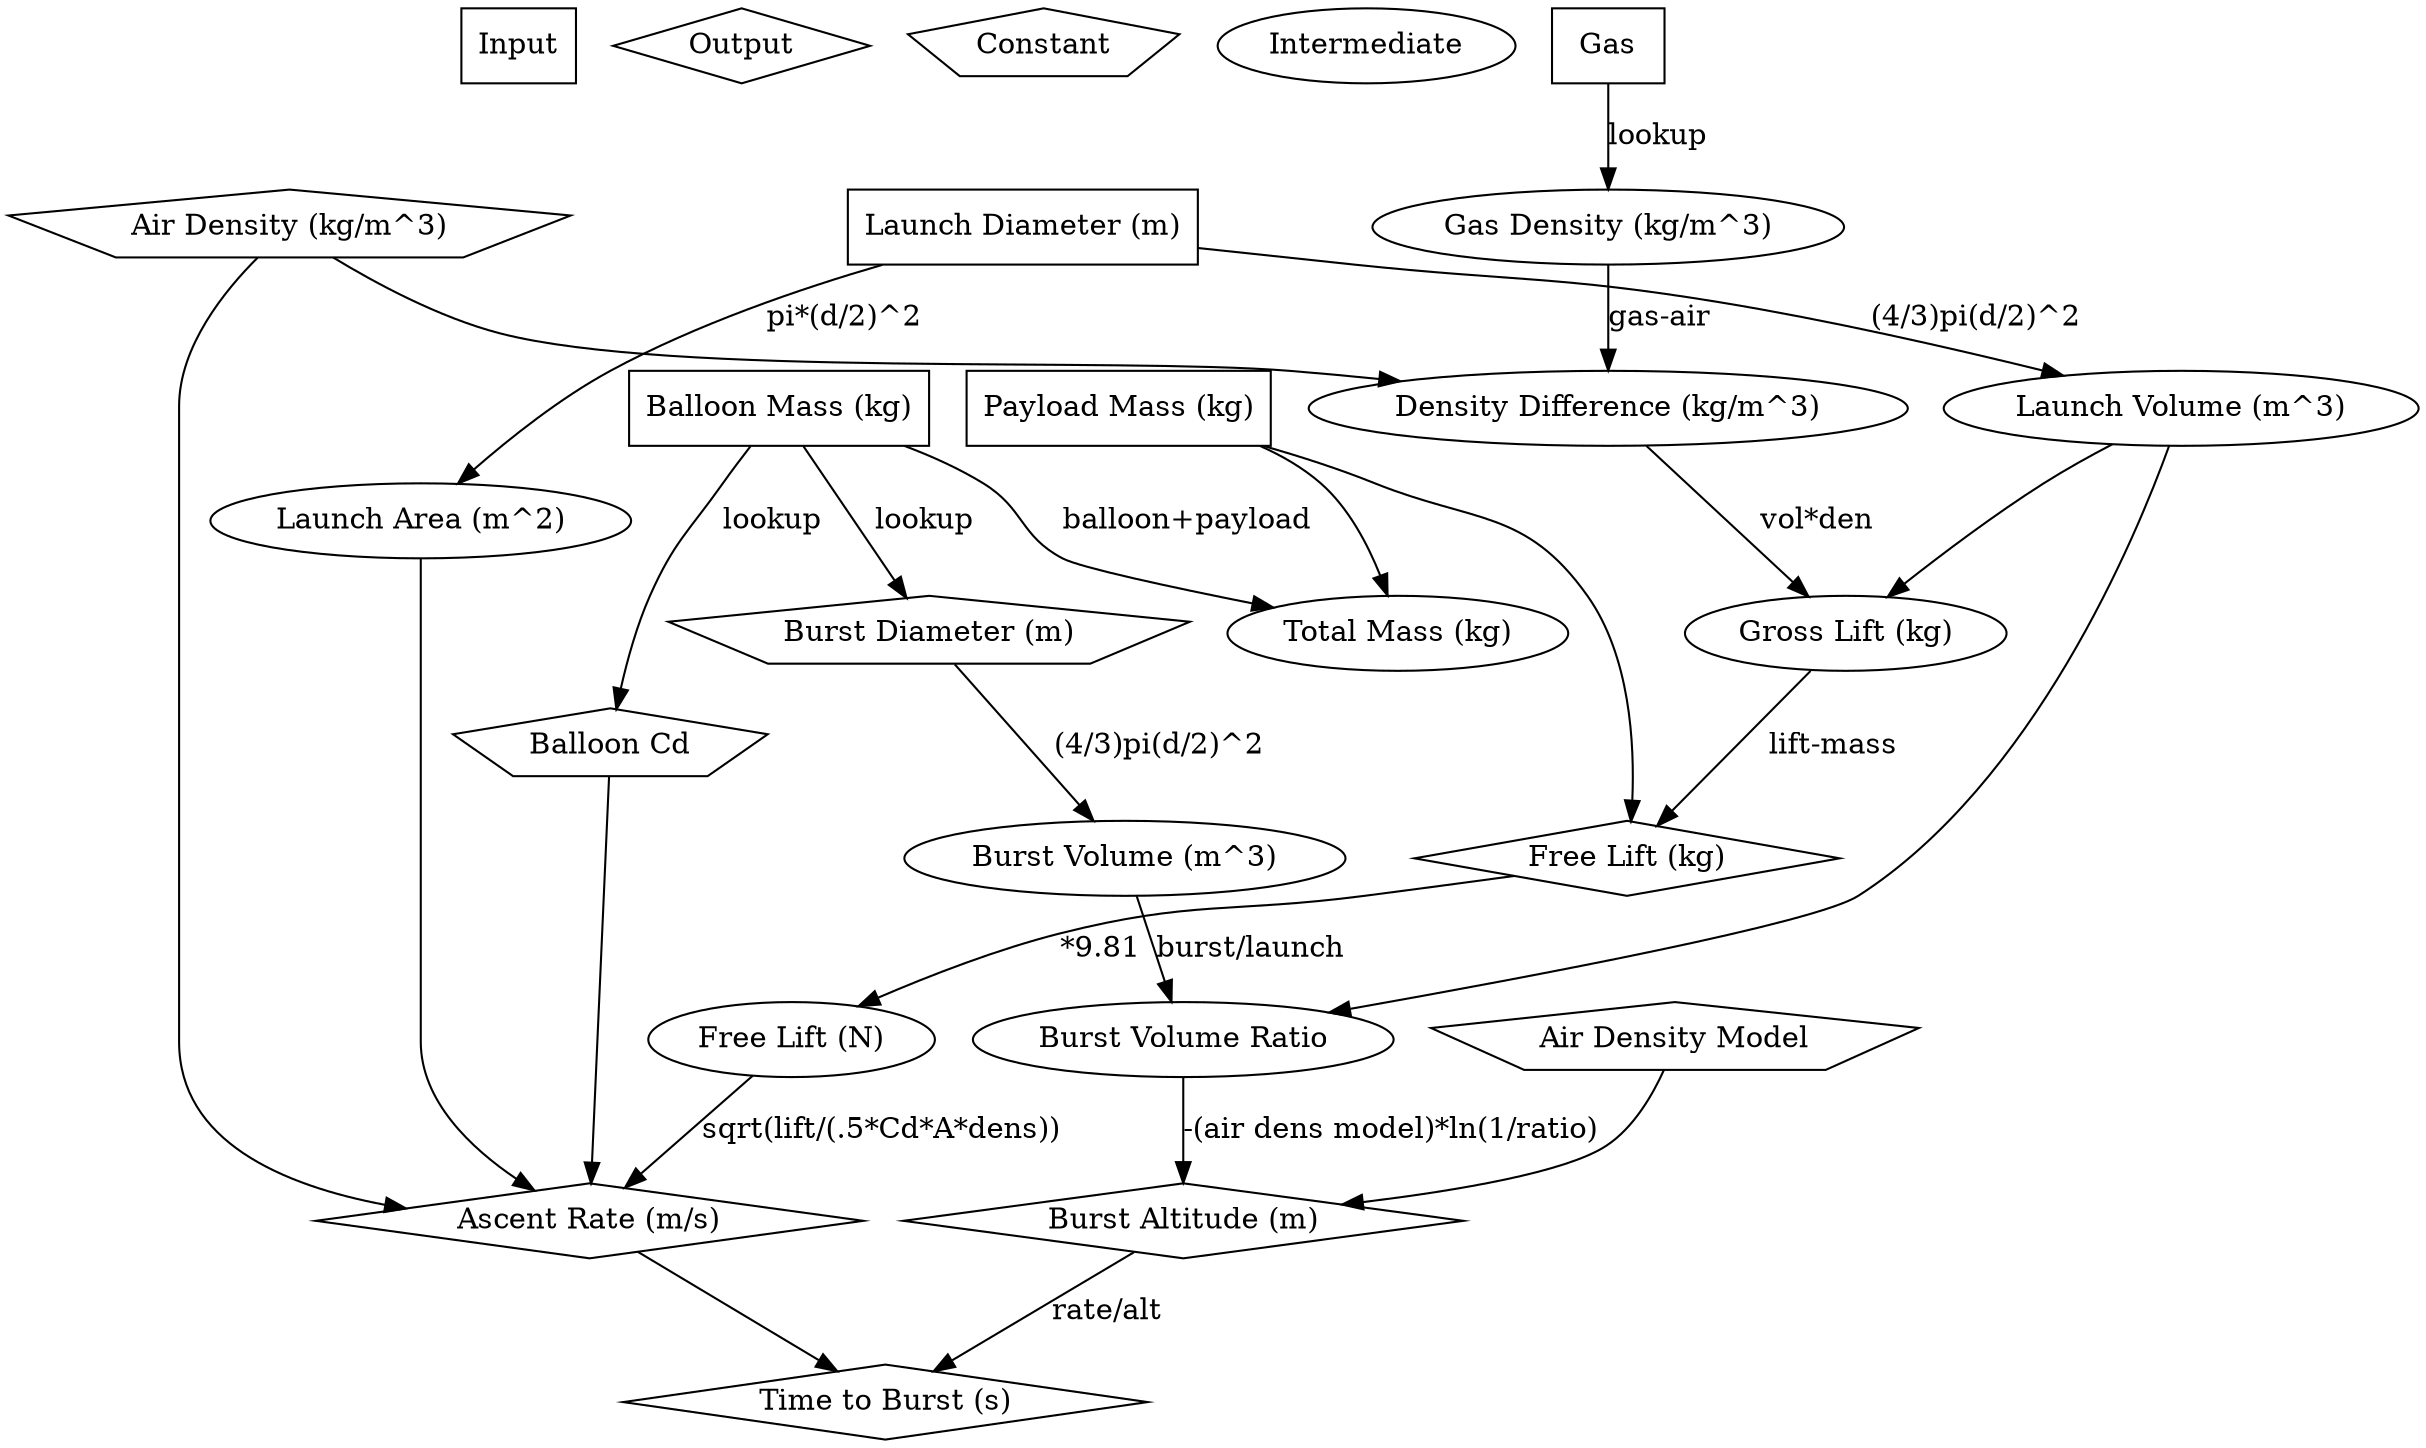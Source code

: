 digraph logicflow {
    "Input" [shape=box];
    "Output" [shape=diamond];
    "Constant" [shape=pentagon];
    "Intermediate" [shape=ellipse];
    "Gas" [shape=box];
    "Launch Diameter (m)" [shape=box];
    "Balloon Mass (kg)" [shape=box];
    "Payload Mass (kg)" [shape=box];
    "Free Lift (kg)" [shape=diamond];
    "Ascent Rate (m/s)" [shape=diamond];
    "Burst Altitude (m)" [shape=diamond];
    "Time to Burst (s)" [shape=diamond];
    "Air Density (kg/m^3)" [shape=pentagon];
    "Air Density Model" [shape=pentagon];
    "Balloon Cd" [shape=pentagon];
    "Burst Diameter (m)" [shape=pentagon];
    node [shape=ellipse];
    "Gas" -> "Gas Density (kg/m^3)" [label="lookup"];
    "Gas Density (kg/m^3)" -> "Density Difference (kg/m^3)" [label="gas-air"];
    "Air Density (kg/m^3)" -> "Density Difference (kg/m^3)";
    "Density Difference (kg/m^3)" -> "Gross Lift (kg)" [label="vol*den"];
    "Launch Diameter (m)" -> "Launch Volume (m^3)" [label="(4/3)pi(d/2)^2"];
    "Launch Volume (m^3)" -> "Gross Lift (kg)";
    "Balloon Mass (kg)" -> "Total Mass (kg)" [label="balloon+payload"];
    "Payload Mass (kg)" -> "Total Mass (kg)";
    "Gross Lift (kg)" -> "Free Lift (kg)" [label="lift-mass"];
    "Payload Mass (kg)" -> "Free Lift (kg)";
    "Free Lift (kg)" -> "Free Lift (N)" [label="*9.81"];
    "Balloon Mass (kg)" -> "Balloon Cd" [label="lookup"];
    "Air Density (kg/m^3)" -> "Ascent Rate (m/s)";
    "Balloon Cd" -> "Ascent Rate (m/s)";
    "Free Lift (N)" -> "Ascent Rate (m/s)" [label="sqrt(lift/(.5*Cd*A*dens))"];
    "Launch Diameter (m)" -> "Launch Area (m^2)" [label="pi*(d/2)^2"];
    "Launch Area (m^2)" -> "Ascent Rate (m/s)";
    "Balloon Mass (kg)" -> "Burst Diameter (m)" [label="lookup"];
    "Burst Diameter (m)" -> "Burst Volume (m^3)" [label="(4/3)pi(d/2)^2"];
    "Burst Volume (m^3)" -> "Burst Volume Ratio" [label="burst/launch"];
    "Launch Volume (m^3)" -> "Burst Volume Ratio";
    "Burst Volume Ratio" -> "Burst Altitude (m)"
        [label="-(air dens model)*ln(1/ratio)"];
    "Air Density Model" -> "Burst Altitude (m)";
    "Burst Altitude (m)" -> "Time to Burst (s)" [label="rate/alt"];
    "Ascent Rate (m/s)" -> "Time to Burst (s)";
}
